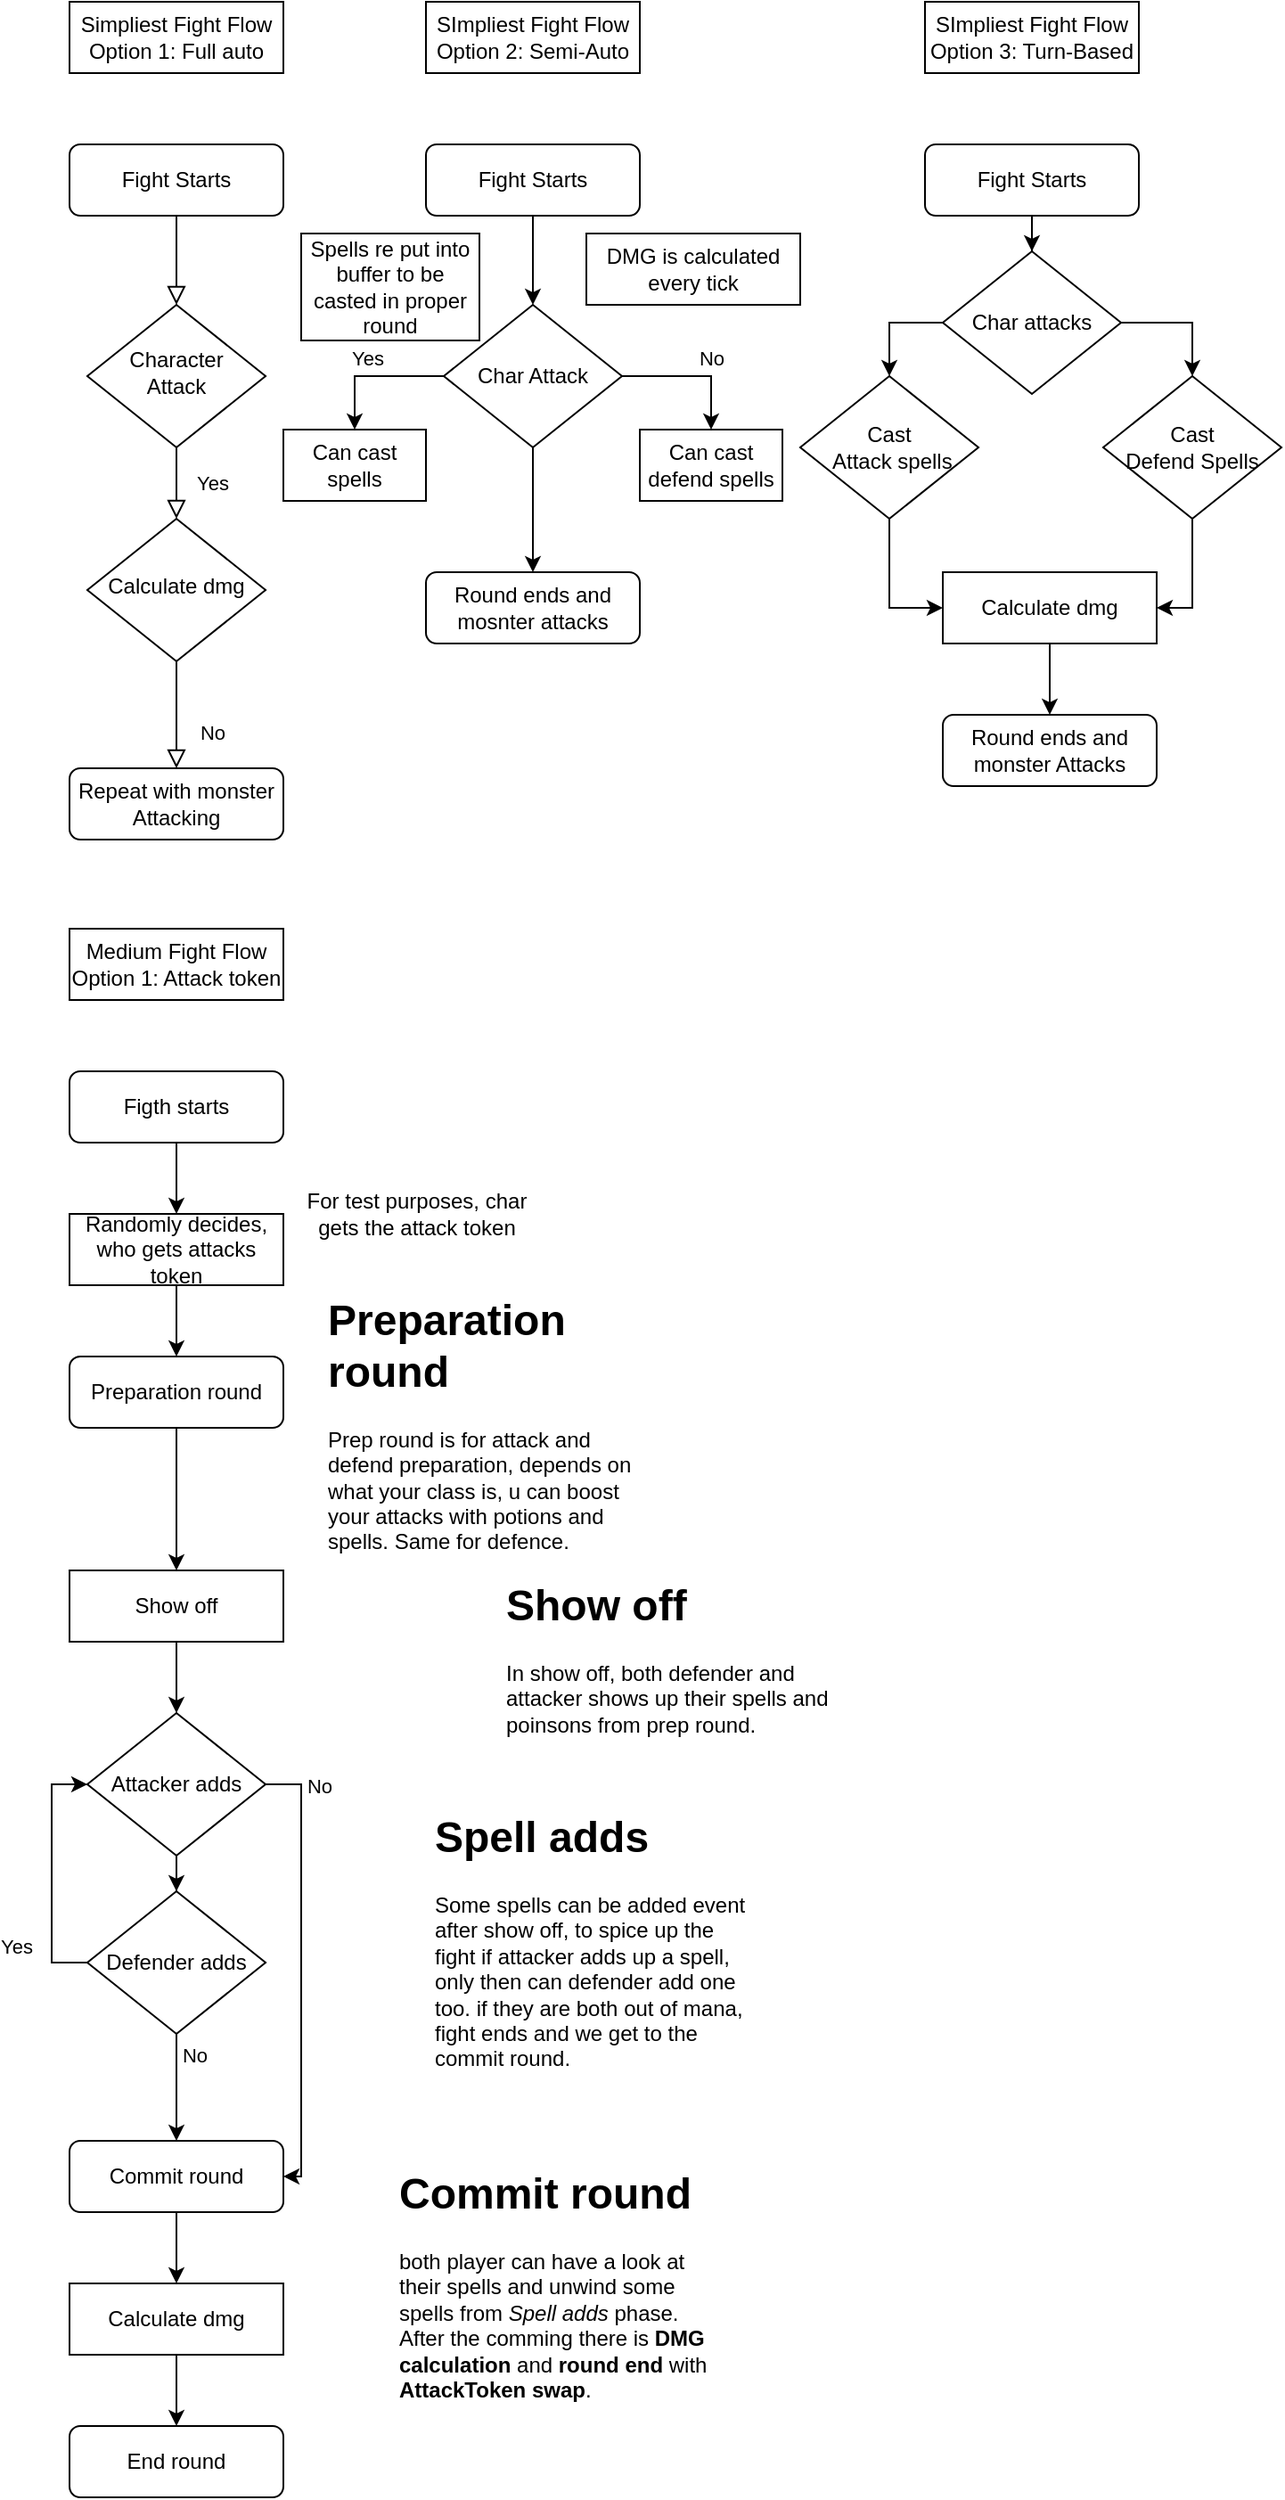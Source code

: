 <mxfile version="16.0.0" type="device"><diagram id="C5RBs43oDa-KdzZeNtuy" name="Page-1"><mxGraphModel dx="782" dy="460" grid="1" gridSize="10" guides="1" tooltips="1" connect="1" arrows="1" fold="1" page="1" pageScale="1" pageWidth="827" pageHeight="1169" math="0" shadow="0"><root><mxCell id="WIyWlLk6GJQsqaUBKTNV-0"/><mxCell id="WIyWlLk6GJQsqaUBKTNV-1" parent="WIyWlLk6GJQsqaUBKTNV-0"/><mxCell id="WIyWlLk6GJQsqaUBKTNV-2" value="" style="rounded=0;html=1;jettySize=auto;orthogonalLoop=1;fontSize=11;endArrow=block;endFill=0;endSize=8;strokeWidth=1;shadow=0;labelBackgroundColor=none;edgeStyle=orthogonalEdgeStyle;" parent="WIyWlLk6GJQsqaUBKTNV-1" source="WIyWlLk6GJQsqaUBKTNV-3" target="WIyWlLk6GJQsqaUBKTNV-6" edge="1"><mxGeometry relative="1" as="geometry"/></mxCell><mxCell id="WIyWlLk6GJQsqaUBKTNV-3" value="Fight Starts" style="rounded=1;whiteSpace=wrap;html=1;fontSize=12;glass=0;strokeWidth=1;shadow=0;" parent="WIyWlLk6GJQsqaUBKTNV-1" vertex="1"><mxGeometry x="160" y="80" width="120" height="40" as="geometry"/></mxCell><mxCell id="WIyWlLk6GJQsqaUBKTNV-4" value="Yes" style="rounded=0;html=1;jettySize=auto;orthogonalLoop=1;fontSize=11;endArrow=block;endFill=0;endSize=8;strokeWidth=1;shadow=0;labelBackgroundColor=none;edgeStyle=orthogonalEdgeStyle;" parent="WIyWlLk6GJQsqaUBKTNV-1" source="WIyWlLk6GJQsqaUBKTNV-6" target="WIyWlLk6GJQsqaUBKTNV-10" edge="1"><mxGeometry y="20" relative="1" as="geometry"><mxPoint as="offset"/></mxGeometry></mxCell><mxCell id="WIyWlLk6GJQsqaUBKTNV-6" value="Character&lt;br&gt;Attack" style="rhombus;whiteSpace=wrap;html=1;shadow=0;fontFamily=Helvetica;fontSize=12;align=center;strokeWidth=1;spacing=6;spacingTop=-4;" parent="WIyWlLk6GJQsqaUBKTNV-1" vertex="1"><mxGeometry x="170" y="170" width="100" height="80" as="geometry"/></mxCell><mxCell id="WIyWlLk6GJQsqaUBKTNV-8" value="No" style="rounded=0;html=1;jettySize=auto;orthogonalLoop=1;fontSize=11;endArrow=block;endFill=0;endSize=8;strokeWidth=1;shadow=0;labelBackgroundColor=none;edgeStyle=orthogonalEdgeStyle;" parent="WIyWlLk6GJQsqaUBKTNV-1" source="WIyWlLk6GJQsqaUBKTNV-10" target="WIyWlLk6GJQsqaUBKTNV-11" edge="1"><mxGeometry x="0.333" y="20" relative="1" as="geometry"><mxPoint as="offset"/></mxGeometry></mxCell><mxCell id="WIyWlLk6GJQsqaUBKTNV-10" value="Calculate dmg" style="rhombus;whiteSpace=wrap;html=1;shadow=0;fontFamily=Helvetica;fontSize=12;align=center;strokeWidth=1;spacing=6;spacingTop=-4;" parent="WIyWlLk6GJQsqaUBKTNV-1" vertex="1"><mxGeometry x="170" y="290" width="100" height="80" as="geometry"/></mxCell><mxCell id="WIyWlLk6GJQsqaUBKTNV-11" value="Repeat with monster&lt;br&gt;Attacking" style="rounded=1;whiteSpace=wrap;html=1;fontSize=12;glass=0;strokeWidth=1;shadow=0;" parent="WIyWlLk6GJQsqaUBKTNV-1" vertex="1"><mxGeometry x="160" y="430" width="120" height="40" as="geometry"/></mxCell><mxCell id="YL3FU9jqYTEnR5ZRXMGQ-0" value="Simpliest Fight Flow&lt;br&gt;Option 1: Full auto" style="rounded=0;whiteSpace=wrap;html=1;" vertex="1" parent="WIyWlLk6GJQsqaUBKTNV-1"><mxGeometry x="160" width="120" height="40" as="geometry"/></mxCell><mxCell id="YL3FU9jqYTEnR5ZRXMGQ-2" value="SImpliest Fight Flow&lt;br&gt;Option 2: Semi-Auto" style="rounded=0;whiteSpace=wrap;html=1;" vertex="1" parent="WIyWlLk6GJQsqaUBKTNV-1"><mxGeometry x="360" width="120" height="40" as="geometry"/></mxCell><mxCell id="YL3FU9jqYTEnR5ZRXMGQ-12" style="edgeStyle=orthogonalEdgeStyle;rounded=0;orthogonalLoop=1;jettySize=auto;html=1;entryX=0.5;entryY=0;entryDx=0;entryDy=0;" edge="1" parent="WIyWlLk6GJQsqaUBKTNV-1" source="YL3FU9jqYTEnR5ZRXMGQ-3" target="YL3FU9jqYTEnR5ZRXMGQ-4"><mxGeometry relative="1" as="geometry"/></mxCell><mxCell id="YL3FU9jqYTEnR5ZRXMGQ-3" value="Fight Starts" style="rounded=1;whiteSpace=wrap;html=1;" vertex="1" parent="WIyWlLk6GJQsqaUBKTNV-1"><mxGeometry x="360" y="80" width="120" height="40" as="geometry"/></mxCell><mxCell id="YL3FU9jqYTEnR5ZRXMGQ-8" style="edgeStyle=orthogonalEdgeStyle;rounded=0;orthogonalLoop=1;jettySize=auto;html=1;entryX=0.5;entryY=0;entryDx=0;entryDy=0;" edge="1" parent="WIyWlLk6GJQsqaUBKTNV-1" source="YL3FU9jqYTEnR5ZRXMGQ-4" target="YL3FU9jqYTEnR5ZRXMGQ-6"><mxGeometry relative="1" as="geometry"/></mxCell><mxCell id="YL3FU9jqYTEnR5ZRXMGQ-9" value="Yes" style="edgeLabel;html=1;align=center;verticalAlign=middle;resizable=0;points=[];" vertex="1" connectable="0" parent="YL3FU9jqYTEnR5ZRXMGQ-8"><mxGeometry x="0.083" y="-1" relative="1" as="geometry"><mxPoint y="-9" as="offset"/></mxGeometry></mxCell><mxCell id="YL3FU9jqYTEnR5ZRXMGQ-10" style="edgeStyle=orthogonalEdgeStyle;rounded=0;orthogonalLoop=1;jettySize=auto;html=1;entryX=0.5;entryY=0;entryDx=0;entryDy=0;" edge="1" parent="WIyWlLk6GJQsqaUBKTNV-1" source="YL3FU9jqYTEnR5ZRXMGQ-4" target="YL3FU9jqYTEnR5ZRXMGQ-7"><mxGeometry relative="1" as="geometry"/></mxCell><mxCell id="YL3FU9jqYTEnR5ZRXMGQ-11" value="No" style="edgeLabel;html=1;align=center;verticalAlign=middle;resizable=0;points=[];" vertex="1" connectable="0" parent="YL3FU9jqYTEnR5ZRXMGQ-10"><mxGeometry x="0.092" y="1" relative="1" as="geometry"><mxPoint x="6" y="-9" as="offset"/></mxGeometry></mxCell><mxCell id="YL3FU9jqYTEnR5ZRXMGQ-17" style="edgeStyle=orthogonalEdgeStyle;rounded=0;orthogonalLoop=1;jettySize=auto;html=1;entryX=0.5;entryY=0;entryDx=0;entryDy=0;" edge="1" parent="WIyWlLk6GJQsqaUBKTNV-1" source="YL3FU9jqYTEnR5ZRXMGQ-4" target="YL3FU9jqYTEnR5ZRXMGQ-15"><mxGeometry relative="1" as="geometry"/></mxCell><mxCell id="YL3FU9jqYTEnR5ZRXMGQ-4" value="Char Attack" style="rhombus;whiteSpace=wrap;html=1;" vertex="1" parent="WIyWlLk6GJQsqaUBKTNV-1"><mxGeometry x="370" y="170" width="100" height="80" as="geometry"/></mxCell><mxCell id="YL3FU9jqYTEnR5ZRXMGQ-6" value="Can cast spells" style="rounded=0;whiteSpace=wrap;html=1;" vertex="1" parent="WIyWlLk6GJQsqaUBKTNV-1"><mxGeometry x="280" y="240" width="80" height="40" as="geometry"/></mxCell><mxCell id="YL3FU9jqYTEnR5ZRXMGQ-7" value="Can cast defend spells" style="rounded=0;whiteSpace=wrap;html=1;" vertex="1" parent="WIyWlLk6GJQsqaUBKTNV-1"><mxGeometry x="480" y="240" width="80" height="40" as="geometry"/></mxCell><mxCell id="YL3FU9jqYTEnR5ZRXMGQ-13" value="DMG is calculated every tick" style="rounded=0;whiteSpace=wrap;html=1;" vertex="1" parent="WIyWlLk6GJQsqaUBKTNV-1"><mxGeometry x="450" y="130" width="120" height="40" as="geometry"/></mxCell><mxCell id="YL3FU9jqYTEnR5ZRXMGQ-15" value="Round ends and mosnter attacks" style="rounded=1;whiteSpace=wrap;html=1;" vertex="1" parent="WIyWlLk6GJQsqaUBKTNV-1"><mxGeometry x="360" y="320" width="120" height="40" as="geometry"/></mxCell><mxCell id="YL3FU9jqYTEnR5ZRXMGQ-16" value="Spells re put into buffer to be casted in proper round" style="rounded=0;whiteSpace=wrap;html=1;" vertex="1" parent="WIyWlLk6GJQsqaUBKTNV-1"><mxGeometry x="290" y="130" width="100" height="60" as="geometry"/></mxCell><mxCell id="YL3FU9jqYTEnR5ZRXMGQ-18" value="SImpliest Fight Flow&lt;br&gt;Option 3: Turn-Based" style="rounded=0;whiteSpace=wrap;html=1;" vertex="1" parent="WIyWlLk6GJQsqaUBKTNV-1"><mxGeometry x="640" width="120" height="40" as="geometry"/></mxCell><mxCell id="YL3FU9jqYTEnR5ZRXMGQ-22" style="edgeStyle=orthogonalEdgeStyle;rounded=0;orthogonalLoop=1;jettySize=auto;html=1;entryX=0.5;entryY=0;entryDx=0;entryDy=0;" edge="1" parent="WIyWlLk6GJQsqaUBKTNV-1" source="YL3FU9jqYTEnR5ZRXMGQ-19" target="YL3FU9jqYTEnR5ZRXMGQ-20"><mxGeometry relative="1" as="geometry"/></mxCell><mxCell id="YL3FU9jqYTEnR5ZRXMGQ-19" value="Fight Starts" style="rounded=1;whiteSpace=wrap;html=1;" vertex="1" parent="WIyWlLk6GJQsqaUBKTNV-1"><mxGeometry x="640" y="80" width="120" height="40" as="geometry"/></mxCell><mxCell id="YL3FU9jqYTEnR5ZRXMGQ-24" style="edgeStyle=orthogonalEdgeStyle;rounded=0;orthogonalLoop=1;jettySize=auto;html=1;entryX=0.5;entryY=0;entryDx=0;entryDy=0;" edge="1" parent="WIyWlLk6GJQsqaUBKTNV-1" source="YL3FU9jqYTEnR5ZRXMGQ-20" target="YL3FU9jqYTEnR5ZRXMGQ-23"><mxGeometry relative="1" as="geometry"><mxPoint x="620" y="210" as="targetPoint"/><Array as="points"><mxPoint x="620" y="180"/></Array></mxGeometry></mxCell><mxCell id="YL3FU9jqYTEnR5ZRXMGQ-26" style="edgeStyle=orthogonalEdgeStyle;rounded=0;orthogonalLoop=1;jettySize=auto;html=1;entryX=0.5;entryY=0;entryDx=0;entryDy=0;" edge="1" parent="WIyWlLk6GJQsqaUBKTNV-1" source="YL3FU9jqYTEnR5ZRXMGQ-20" target="YL3FU9jqYTEnR5ZRXMGQ-25"><mxGeometry relative="1" as="geometry"><Array as="points"><mxPoint x="790" y="180"/></Array></mxGeometry></mxCell><mxCell id="YL3FU9jqYTEnR5ZRXMGQ-20" value="Char attacks" style="rhombus;whiteSpace=wrap;html=1;" vertex="1" parent="WIyWlLk6GJQsqaUBKTNV-1"><mxGeometry x="650" y="140" width="100" height="80" as="geometry"/></mxCell><mxCell id="YL3FU9jqYTEnR5ZRXMGQ-28" style="edgeStyle=orthogonalEdgeStyle;rounded=0;orthogonalLoop=1;jettySize=auto;html=1;entryX=0;entryY=0.5;entryDx=0;entryDy=0;" edge="1" parent="WIyWlLk6GJQsqaUBKTNV-1" source="YL3FU9jqYTEnR5ZRXMGQ-23" target="YL3FU9jqYTEnR5ZRXMGQ-27"><mxGeometry relative="1" as="geometry"/></mxCell><mxCell id="YL3FU9jqYTEnR5ZRXMGQ-23" value="Cast&lt;br&gt;&amp;nbsp;Attack spells" style="rhombus;whiteSpace=wrap;html=1;" vertex="1" parent="WIyWlLk6GJQsqaUBKTNV-1"><mxGeometry x="570" y="210" width="100" height="80" as="geometry"/></mxCell><mxCell id="YL3FU9jqYTEnR5ZRXMGQ-29" style="edgeStyle=orthogonalEdgeStyle;rounded=0;orthogonalLoop=1;jettySize=auto;html=1;entryX=1;entryY=0.5;entryDx=0;entryDy=0;" edge="1" parent="WIyWlLk6GJQsqaUBKTNV-1" source="YL3FU9jqYTEnR5ZRXMGQ-25" target="YL3FU9jqYTEnR5ZRXMGQ-27"><mxGeometry relative="1" as="geometry"/></mxCell><mxCell id="YL3FU9jqYTEnR5ZRXMGQ-25" value="Cast&lt;br&gt;Defend Spells" style="rhombus;whiteSpace=wrap;html=1;" vertex="1" parent="WIyWlLk6GJQsqaUBKTNV-1"><mxGeometry x="740" y="210" width="100" height="80" as="geometry"/></mxCell><mxCell id="YL3FU9jqYTEnR5ZRXMGQ-31" style="edgeStyle=orthogonalEdgeStyle;rounded=0;orthogonalLoop=1;jettySize=auto;html=1;entryX=0.5;entryY=0;entryDx=0;entryDy=0;" edge="1" parent="WIyWlLk6GJQsqaUBKTNV-1" source="YL3FU9jqYTEnR5ZRXMGQ-27" target="YL3FU9jqYTEnR5ZRXMGQ-30"><mxGeometry relative="1" as="geometry"/></mxCell><mxCell id="YL3FU9jqYTEnR5ZRXMGQ-27" value="Calculate dmg" style="rounded=0;whiteSpace=wrap;html=1;" vertex="1" parent="WIyWlLk6GJQsqaUBKTNV-1"><mxGeometry x="650" y="320" width="120" height="40" as="geometry"/></mxCell><mxCell id="YL3FU9jqYTEnR5ZRXMGQ-30" value="Round ends and monster Attacks" style="rounded=1;whiteSpace=wrap;html=1;" vertex="1" parent="WIyWlLk6GJQsqaUBKTNV-1"><mxGeometry x="650" y="400" width="120" height="40" as="geometry"/></mxCell><mxCell id="YL3FU9jqYTEnR5ZRXMGQ-32" value="Medium Fight Flow&lt;br&gt;Option 1: Attack token" style="rounded=0;whiteSpace=wrap;html=1;" vertex="1" parent="WIyWlLk6GJQsqaUBKTNV-1"><mxGeometry x="160" y="520" width="120" height="40" as="geometry"/></mxCell><mxCell id="YL3FU9jqYTEnR5ZRXMGQ-70" style="edgeStyle=orthogonalEdgeStyle;rounded=0;orthogonalLoop=1;jettySize=auto;html=1;" edge="1" parent="WIyWlLk6GJQsqaUBKTNV-1" source="YL3FU9jqYTEnR5ZRXMGQ-33" target="YL3FU9jqYTEnR5ZRXMGQ-34"><mxGeometry relative="1" as="geometry"/></mxCell><mxCell id="YL3FU9jqYTEnR5ZRXMGQ-33" value="Figth starts" style="rounded=1;whiteSpace=wrap;html=1;" vertex="1" parent="WIyWlLk6GJQsqaUBKTNV-1"><mxGeometry x="160" y="600" width="120" height="40" as="geometry"/></mxCell><mxCell id="YL3FU9jqYTEnR5ZRXMGQ-37" style="edgeStyle=orthogonalEdgeStyle;rounded=0;orthogonalLoop=1;jettySize=auto;html=1;entryX=0.5;entryY=0;entryDx=0;entryDy=0;" edge="1" parent="WIyWlLk6GJQsqaUBKTNV-1" source="YL3FU9jqYTEnR5ZRXMGQ-34" target="YL3FU9jqYTEnR5ZRXMGQ-36"><mxGeometry relative="1" as="geometry"/></mxCell><mxCell id="YL3FU9jqYTEnR5ZRXMGQ-34" value="Randomly decides, who gets attacks token" style="rounded=0;whiteSpace=wrap;html=1;" vertex="1" parent="WIyWlLk6GJQsqaUBKTNV-1"><mxGeometry x="160" y="680" width="120" height="40" as="geometry"/></mxCell><mxCell id="YL3FU9jqYTEnR5ZRXMGQ-35" value="For test purposes, char gets the attack token" style="text;html=1;strokeColor=none;fillColor=none;align=center;verticalAlign=middle;whiteSpace=wrap;rounded=0;" vertex="1" parent="WIyWlLk6GJQsqaUBKTNV-1"><mxGeometry x="290" y="650" width="130" height="60" as="geometry"/></mxCell><mxCell id="YL3FU9jqYTEnR5ZRXMGQ-45" style="edgeStyle=orthogonalEdgeStyle;rounded=0;orthogonalLoop=1;jettySize=auto;html=1;entryX=0.5;entryY=0;entryDx=0;entryDy=0;" edge="1" parent="WIyWlLk6GJQsqaUBKTNV-1" source="YL3FU9jqYTEnR5ZRXMGQ-36"><mxGeometry relative="1" as="geometry"><mxPoint x="220" y="880" as="targetPoint"/></mxGeometry></mxCell><mxCell id="YL3FU9jqYTEnR5ZRXMGQ-36" value="Preparation round" style="rounded=1;whiteSpace=wrap;html=1;" vertex="1" parent="WIyWlLk6GJQsqaUBKTNV-1"><mxGeometry x="160" y="760" width="120" height="40" as="geometry"/></mxCell><mxCell id="YL3FU9jqYTEnR5ZRXMGQ-41" value="&lt;h1&gt;Preparation round&lt;/h1&gt;&lt;div&gt;Prep round is for attack and defend preparation, depends on what your class is, u can boost your attacks with potions and spells. Same for defence.&lt;/div&gt;" style="text;html=1;strokeColor=none;fillColor=none;spacing=5;spacingTop=-20;whiteSpace=wrap;overflow=hidden;rounded=0;" vertex="1" parent="WIyWlLk6GJQsqaUBKTNV-1"><mxGeometry x="300" y="720" width="190" height="160" as="geometry"/></mxCell><mxCell id="YL3FU9jqYTEnR5ZRXMGQ-44" value="&lt;h1&gt;Show off&lt;/h1&gt;&lt;div&gt;In show off, both defender and attacker shows up their spells and poinsons from prep round.&lt;/div&gt;" style="text;html=1;strokeColor=none;fillColor=none;spacing=5;spacingTop=-20;whiteSpace=wrap;overflow=hidden;rounded=0;" vertex="1" parent="WIyWlLk6GJQsqaUBKTNV-1"><mxGeometry x="400" y="880" width="190" height="120" as="geometry"/></mxCell><mxCell id="YL3FU9jqYTEnR5ZRXMGQ-51" style="edgeStyle=orthogonalEdgeStyle;rounded=0;orthogonalLoop=1;jettySize=auto;html=1;entryX=0.5;entryY=0;entryDx=0;entryDy=0;" edge="1" parent="WIyWlLk6GJQsqaUBKTNV-1" source="YL3FU9jqYTEnR5ZRXMGQ-48" target="YL3FU9jqYTEnR5ZRXMGQ-49"><mxGeometry relative="1" as="geometry"/></mxCell><mxCell id="YL3FU9jqYTEnR5ZRXMGQ-48" value="Show off" style="rounded=0;whiteSpace=wrap;html=1;" vertex="1" parent="WIyWlLk6GJQsqaUBKTNV-1"><mxGeometry x="160" y="880" width="120" height="40" as="geometry"/></mxCell><mxCell id="YL3FU9jqYTEnR5ZRXMGQ-53" style="edgeStyle=orthogonalEdgeStyle;rounded=0;orthogonalLoop=1;jettySize=auto;html=1;entryX=0.5;entryY=0;entryDx=0;entryDy=0;" edge="1" parent="WIyWlLk6GJQsqaUBKTNV-1" source="YL3FU9jqYTEnR5ZRXMGQ-49" target="YL3FU9jqYTEnR5ZRXMGQ-50"><mxGeometry relative="1" as="geometry"/></mxCell><mxCell id="YL3FU9jqYTEnR5ZRXMGQ-60" style="edgeStyle=orthogonalEdgeStyle;rounded=0;orthogonalLoop=1;jettySize=auto;html=1;exitX=1;exitY=0.5;exitDx=0;exitDy=0;" edge="1" parent="WIyWlLk6GJQsqaUBKTNV-1" source="YL3FU9jqYTEnR5ZRXMGQ-49" target="YL3FU9jqYTEnR5ZRXMGQ-52"><mxGeometry relative="1" as="geometry"><Array as="points"><mxPoint x="290" y="1000"/><mxPoint x="290" y="1220"/></Array></mxGeometry></mxCell><mxCell id="YL3FU9jqYTEnR5ZRXMGQ-61" value="No" style="edgeLabel;html=1;align=center;verticalAlign=middle;resizable=0;points=[];" vertex="1" connectable="0" parent="YL3FU9jqYTEnR5ZRXMGQ-60"><mxGeometry x="-0.525" y="1" relative="1" as="geometry"><mxPoint x="9" y="-39" as="offset"/></mxGeometry></mxCell><mxCell id="YL3FU9jqYTEnR5ZRXMGQ-49" value="Attacker adds" style="rhombus;whiteSpace=wrap;html=1;" vertex="1" parent="WIyWlLk6GJQsqaUBKTNV-1"><mxGeometry x="170" y="960" width="100" height="80" as="geometry"/></mxCell><mxCell id="YL3FU9jqYTEnR5ZRXMGQ-54" style="edgeStyle=orthogonalEdgeStyle;rounded=0;orthogonalLoop=1;jettySize=auto;html=1;entryX=0;entryY=0.5;entryDx=0;entryDy=0;" edge="1" parent="WIyWlLk6GJQsqaUBKTNV-1" source="YL3FU9jqYTEnR5ZRXMGQ-50" target="YL3FU9jqYTEnR5ZRXMGQ-49"><mxGeometry relative="1" as="geometry"><mxPoint x="140" y="1000" as="targetPoint"/><Array as="points"><mxPoint x="150" y="1100"/><mxPoint x="150" y="1000"/></Array></mxGeometry></mxCell><mxCell id="YL3FU9jqYTEnR5ZRXMGQ-55" value="Yes" style="edgeLabel;html=1;align=center;verticalAlign=middle;resizable=0;points=[];" vertex="1" connectable="0" parent="YL3FU9jqYTEnR5ZRXMGQ-54"><mxGeometry x="-0.391" y="-2" relative="1" as="geometry"><mxPoint x="-22" y="13" as="offset"/></mxGeometry></mxCell><mxCell id="YL3FU9jqYTEnR5ZRXMGQ-58" style="edgeStyle=orthogonalEdgeStyle;rounded=0;orthogonalLoop=1;jettySize=auto;html=1;entryX=0.5;entryY=0;entryDx=0;entryDy=0;" edge="1" parent="WIyWlLk6GJQsqaUBKTNV-1" source="YL3FU9jqYTEnR5ZRXMGQ-50" target="YL3FU9jqYTEnR5ZRXMGQ-52"><mxGeometry relative="1" as="geometry"><mxPoint x="290" y="1160" as="targetPoint"/></mxGeometry></mxCell><mxCell id="YL3FU9jqYTEnR5ZRXMGQ-59" value="No" style="edgeLabel;html=1;align=center;verticalAlign=middle;resizable=0;points=[];" vertex="1" connectable="0" parent="YL3FU9jqYTEnR5ZRXMGQ-58"><mxGeometry x="-0.167" y="1" relative="1" as="geometry"><mxPoint x="9" y="-13" as="offset"/></mxGeometry></mxCell><mxCell id="YL3FU9jqYTEnR5ZRXMGQ-50" value="Defender adds" style="rhombus;whiteSpace=wrap;html=1;" vertex="1" parent="WIyWlLk6GJQsqaUBKTNV-1"><mxGeometry x="170" y="1060" width="100" height="80" as="geometry"/></mxCell><mxCell id="YL3FU9jqYTEnR5ZRXMGQ-63" style="edgeStyle=orthogonalEdgeStyle;rounded=0;orthogonalLoop=1;jettySize=auto;html=1;entryX=0.5;entryY=0;entryDx=0;entryDy=0;" edge="1" parent="WIyWlLk6GJQsqaUBKTNV-1" source="YL3FU9jqYTEnR5ZRXMGQ-52"><mxGeometry relative="1" as="geometry"><mxPoint x="220" y="1280" as="targetPoint"/></mxGeometry></mxCell><mxCell id="YL3FU9jqYTEnR5ZRXMGQ-52" value="Commit round" style="rounded=1;whiteSpace=wrap;html=1;" vertex="1" parent="WIyWlLk6GJQsqaUBKTNV-1"><mxGeometry x="160" y="1200" width="120" height="40" as="geometry"/></mxCell><mxCell id="YL3FU9jqYTEnR5ZRXMGQ-65" value="End round" style="rounded=1;whiteSpace=wrap;html=1;" vertex="1" parent="WIyWlLk6GJQsqaUBKTNV-1"><mxGeometry x="160" y="1360" width="120" height="40" as="geometry"/></mxCell><mxCell id="YL3FU9jqYTEnR5ZRXMGQ-67" style="edgeStyle=orthogonalEdgeStyle;rounded=0;orthogonalLoop=1;jettySize=auto;html=1;entryX=0.5;entryY=0;entryDx=0;entryDy=0;" edge="1" parent="WIyWlLk6GJQsqaUBKTNV-1" source="YL3FU9jqYTEnR5ZRXMGQ-66" target="YL3FU9jqYTEnR5ZRXMGQ-65"><mxGeometry relative="1" as="geometry"/></mxCell><mxCell id="YL3FU9jqYTEnR5ZRXMGQ-66" value="Calculate dmg" style="rounded=0;whiteSpace=wrap;html=1;" vertex="1" parent="WIyWlLk6GJQsqaUBKTNV-1"><mxGeometry x="160" y="1280" width="120" height="40" as="geometry"/></mxCell><mxCell id="YL3FU9jqYTEnR5ZRXMGQ-68" value="&lt;h1&gt;Spell adds&lt;/h1&gt;&lt;div&gt;Some spells can be added event after show off, to spice up the fight if attacker adds up a spell, only then can defender add one too. if they are both out of mana, fight ends and we get to the commit round.&lt;/div&gt;" style="text;html=1;strokeColor=none;fillColor=none;spacing=5;spacingTop=-20;whiteSpace=wrap;overflow=hidden;rounded=0;" vertex="1" parent="WIyWlLk6GJQsqaUBKTNV-1"><mxGeometry x="360" y="1010" width="190" height="150" as="geometry"/></mxCell><mxCell id="YL3FU9jqYTEnR5ZRXMGQ-69" value="&lt;h1&gt;Commit round&lt;/h1&gt;&lt;div&gt;both player can have a look at their spells and unwind some spells from &lt;i&gt;Spell adds&lt;/i&gt;&amp;nbsp;phase. After the comming there is &lt;b&gt;DMG calculation&lt;/b&gt;&amp;nbsp;and &lt;b&gt;round end &lt;/b&gt;with &lt;b&gt;AttackToken swap&lt;/b&gt;.&lt;/div&gt;" style="text;html=1;strokeColor=none;fillColor=none;spacing=5;spacingTop=-20;whiteSpace=wrap;overflow=hidden;rounded=0;" vertex="1" parent="WIyWlLk6GJQsqaUBKTNV-1"><mxGeometry x="340" y="1210" width="190" height="150" as="geometry"/></mxCell></root></mxGraphModel></diagram></mxfile>